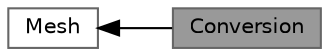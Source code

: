 digraph "Conversion"
{
 // LATEX_PDF_SIZE
  bgcolor="transparent";
  edge [fontname=Helvetica,fontsize=10,labelfontname=Helvetica,labelfontsize=10];
  node [fontname=Helvetica,fontsize=10,shape=box,height=0.2,width=0.4];
  rankdir=LR;
  Node1 [id="Node000001",label="Conversion",height=0.2,width=0.4,color="gray40", fillcolor="grey60", style="filled", fontcolor="black",tooltip=" "];
  Node2 [id="Node000002",label="Mesh",height=0.2,width=0.4,color="grey40", fillcolor="white", style="filled",URL="$group__grpMeshUtilities.html",tooltip=" "];
  Node2->Node1 [shape=plaintext, dir="back", style="solid"];
}
